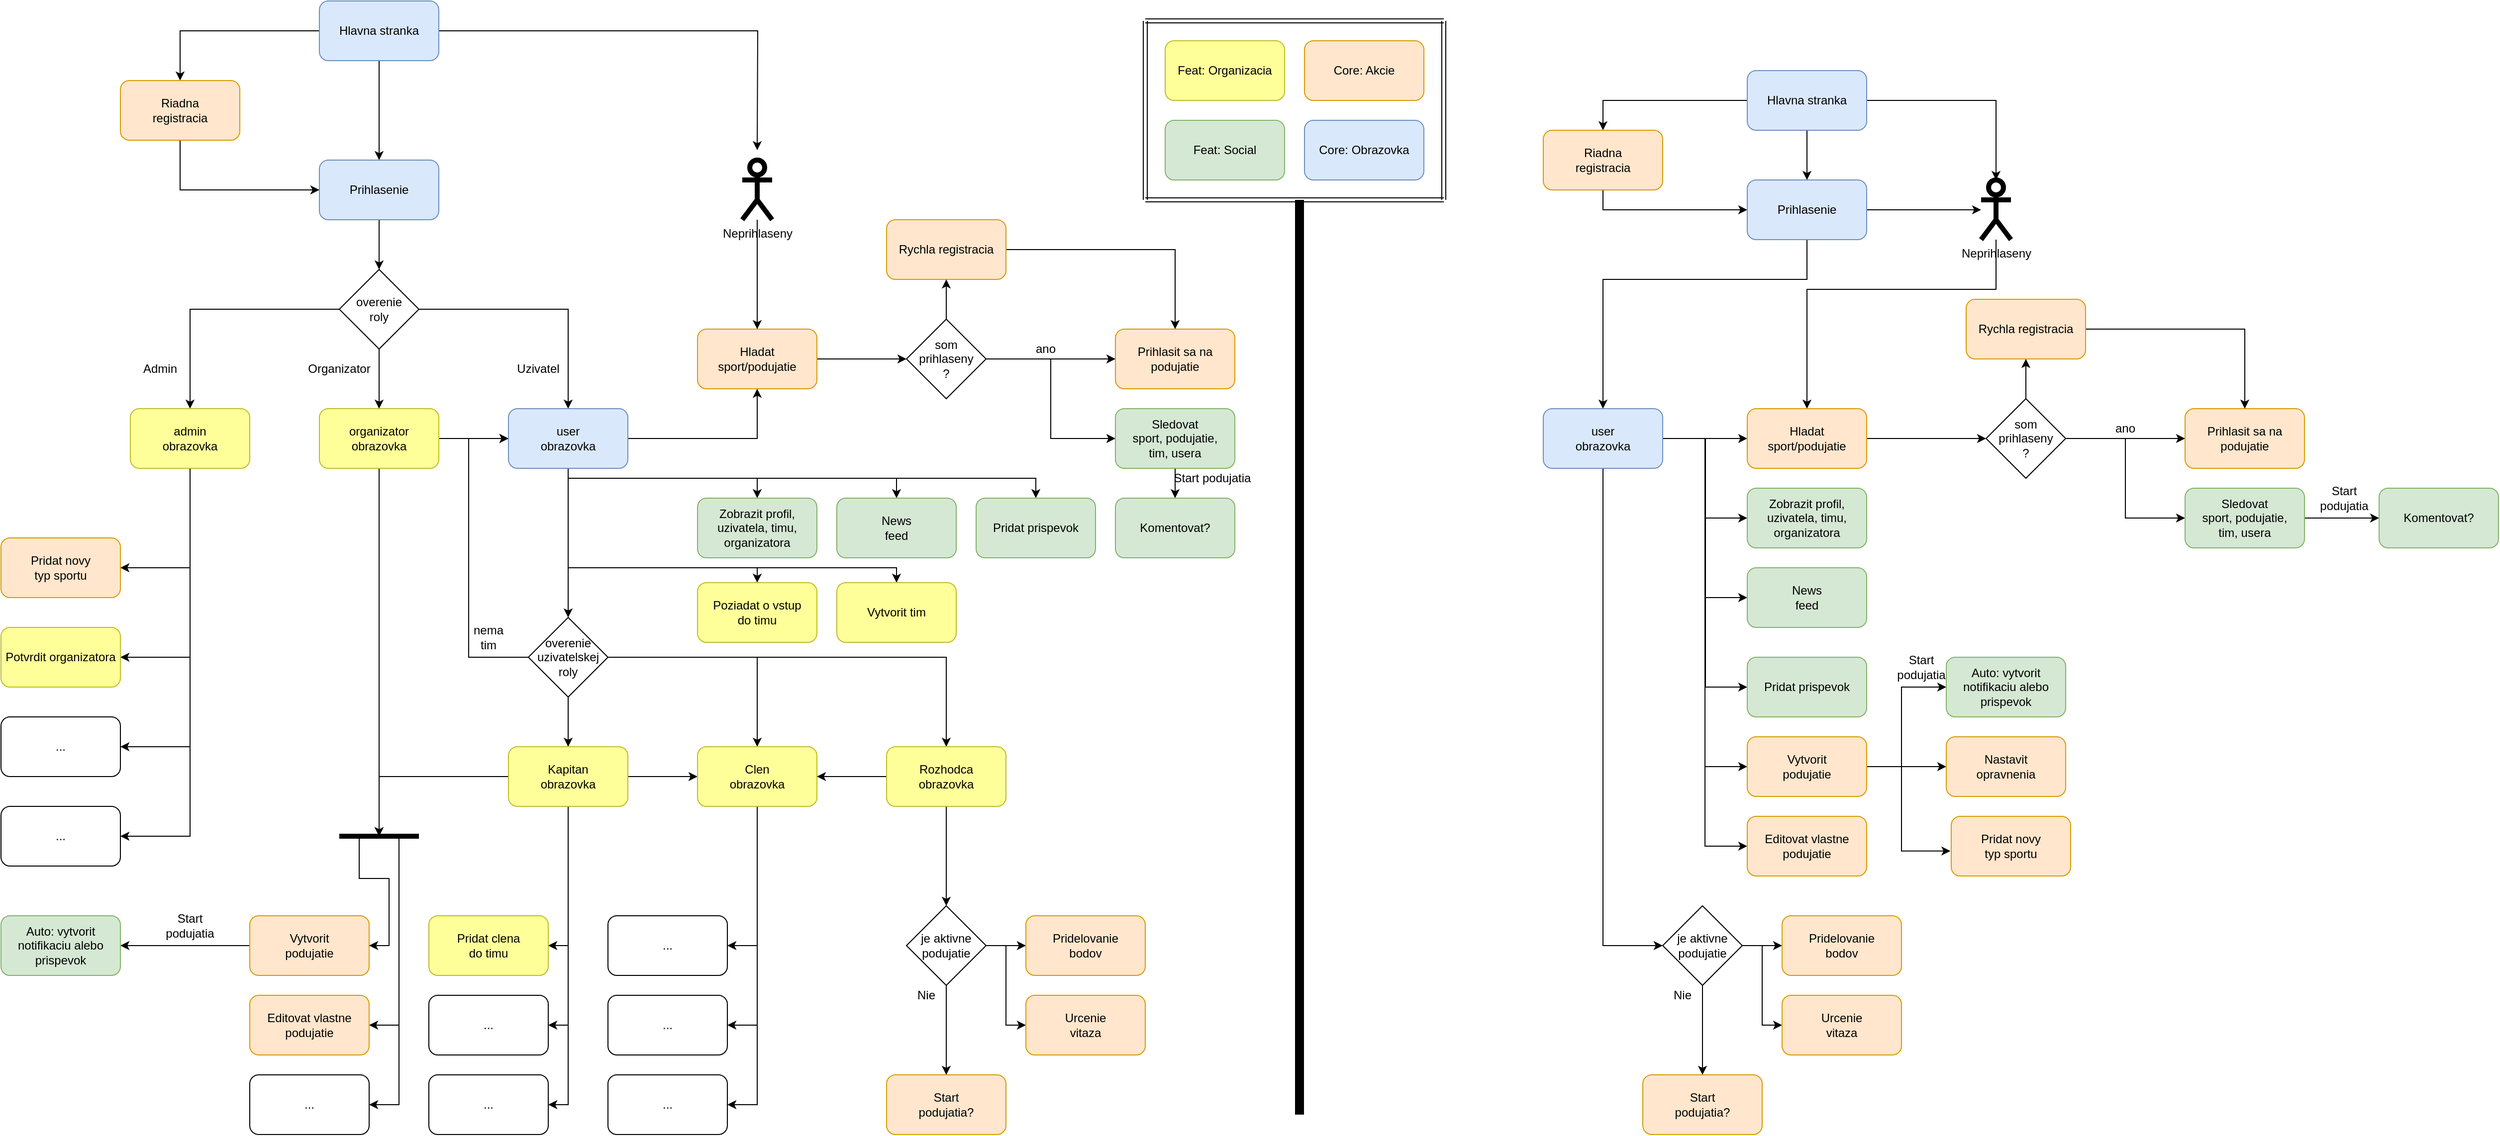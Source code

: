 <mxfile version="13.7.5" type="browser"><diagram id="mJaCIVjhh_-dcVCO-WGe" name="Page-1"><mxGraphModel dx="2816" dy="2672" grid="1" gridSize="10" guides="1" tooltips="1" connect="1" arrows="1" fold="1" page="1" pageScale="1" pageWidth="850" pageHeight="1100" math="0" shadow="0"><root><mxCell id="0"/><mxCell id="1" parent="0"/><mxCell id="EHWrEMsofOfuPB0_FE1f-18" style="edgeStyle=orthogonalEdgeStyle;rounded=0;orthogonalLoop=1;jettySize=auto;html=1;entryX=0.5;entryY=0;entryDx=0;entryDy=0;" parent="1" source="EHWrEMsofOfuPB0_FE1f-1" target="EHWrEMsofOfuPB0_FE1f-2" edge="1"><mxGeometry relative="1" as="geometry"/></mxCell><mxCell id="EHWrEMsofOfuPB0_FE1f-1" value="Prihlasenie" style="rounded=1;whiteSpace=wrap;html=1;fillColor=#dae8fc;strokeColor=#6c8ebf;" parent="1" vertex="1"><mxGeometry x="340" y="40" width="120" height="60" as="geometry"/></mxCell><mxCell id="EHWrEMsofOfuPB0_FE1f-19" style="edgeStyle=orthogonalEdgeStyle;rounded=0;orthogonalLoop=1;jettySize=auto;html=1;entryX=0.5;entryY=0;entryDx=0;entryDy=0;" parent="1" source="EHWrEMsofOfuPB0_FE1f-2" target="EHWrEMsofOfuPB0_FE1f-4" edge="1"><mxGeometry relative="1" as="geometry"/></mxCell><mxCell id="EHWrEMsofOfuPB0_FE1f-20" style="edgeStyle=orthogonalEdgeStyle;rounded=0;orthogonalLoop=1;jettySize=auto;html=1;entryX=0.5;entryY=0;entryDx=0;entryDy=0;" parent="1" source="EHWrEMsofOfuPB0_FE1f-2" target="EHWrEMsofOfuPB0_FE1f-5" edge="1"><mxGeometry relative="1" as="geometry"/></mxCell><mxCell id="EHWrEMsofOfuPB0_FE1f-34" style="edgeStyle=orthogonalEdgeStyle;rounded=0;orthogonalLoop=1;jettySize=auto;html=1;" parent="1" source="EHWrEMsofOfuPB0_FE1f-2" target="EHWrEMsofOfuPB0_FE1f-6" edge="1"><mxGeometry relative="1" as="geometry"/></mxCell><mxCell id="EHWrEMsofOfuPB0_FE1f-2" value="overenie &lt;br&gt;roly" style="rhombus;whiteSpace=wrap;html=1;" parent="1" vertex="1"><mxGeometry x="360" y="150" width="80" height="80" as="geometry"/></mxCell><mxCell id="EHWrEMsofOfuPB0_FE1f-3" style="edgeStyle=orthogonalEdgeStyle;rounded=0;orthogonalLoop=1;jettySize=auto;html=1;exitX=0.5;exitY=1;exitDx=0;exitDy=0;" parent="1" source="EHWrEMsofOfuPB0_FE1f-2" target="EHWrEMsofOfuPB0_FE1f-2" edge="1"><mxGeometry relative="1" as="geometry"/></mxCell><mxCell id="EHWrEMsofOfuPB0_FE1f-58" style="edgeStyle=orthogonalEdgeStyle;rounded=0;orthogonalLoop=1;jettySize=auto;html=1;entryX=1;entryY=0.5;entryDx=0;entryDy=0;" parent="1" source="EHWrEMsofOfuPB0_FE1f-4" target="EHWrEMsofOfuPB0_FE1f-15" edge="1"><mxGeometry relative="1" as="geometry"><Array as="points"><mxPoint x="210" y="450"/></Array></mxGeometry></mxCell><mxCell id="EHWrEMsofOfuPB0_FE1f-88" style="edgeStyle=orthogonalEdgeStyle;rounded=0;orthogonalLoop=1;jettySize=auto;html=1;entryX=1;entryY=0.5;entryDx=0;entryDy=0;" parent="1" source="EHWrEMsofOfuPB0_FE1f-4" target="EHWrEMsofOfuPB0_FE1f-85" edge="1"><mxGeometry relative="1" as="geometry"><Array as="points"><mxPoint x="210" y="540"/></Array></mxGeometry></mxCell><mxCell id="EHWrEMsofOfuPB0_FE1f-89" style="edgeStyle=orthogonalEdgeStyle;rounded=0;orthogonalLoop=1;jettySize=auto;html=1;entryX=1;entryY=0.5;entryDx=0;entryDy=0;" parent="1" source="EHWrEMsofOfuPB0_FE1f-4" target="EHWrEMsofOfuPB0_FE1f-86" edge="1"><mxGeometry relative="1" as="geometry"><Array as="points"><mxPoint x="210" y="630"/></Array></mxGeometry></mxCell><mxCell id="EHWrEMsofOfuPB0_FE1f-90" style="edgeStyle=orthogonalEdgeStyle;rounded=0;orthogonalLoop=1;jettySize=auto;html=1;entryX=1;entryY=0.5;entryDx=0;entryDy=0;" parent="1" source="EHWrEMsofOfuPB0_FE1f-4" target="EHWrEMsofOfuPB0_FE1f-87" edge="1"><mxGeometry relative="1" as="geometry"><Array as="points"><mxPoint x="210" y="720"/></Array></mxGeometry></mxCell><mxCell id="EHWrEMsofOfuPB0_FE1f-4" value="admin &lt;br&gt;obrazovka" style="rounded=1;whiteSpace=wrap;html=1;fillColor=#FFFF99;strokeColor=#BDBD26;" parent="1" vertex="1"><mxGeometry x="150" y="290" width="120" height="60" as="geometry"/></mxCell><mxCell id="EHWrEMsofOfuPB0_FE1f-57" style="edgeStyle=orthogonalEdgeStyle;rounded=0;orthogonalLoop=1;jettySize=auto;html=1;entryX=0;entryY=0.5;entryDx=0;entryDy=0;" parent="1" source="EHWrEMsofOfuPB0_FE1f-5" target="EHWrEMsofOfuPB0_FE1f-6" edge="1"><mxGeometry relative="1" as="geometry"/></mxCell><mxCell id="EHWrEMsofOfuPB0_FE1f-109" style="edgeStyle=orthogonalEdgeStyle;rounded=0;orthogonalLoop=1;jettySize=auto;html=1;" parent="1" source="EHWrEMsofOfuPB0_FE1f-5" edge="1"><mxGeometry relative="1" as="geometry"><mxPoint x="400" y="720" as="targetPoint"/></mxGeometry></mxCell><mxCell id="EHWrEMsofOfuPB0_FE1f-5" value="organizator obrazovka" style="rounded=1;whiteSpace=wrap;html=1;fillColor=#FFFF99;strokeColor=#BDBD26;" parent="1" vertex="1"><mxGeometry x="340" y="290" width="120" height="60" as="geometry"/></mxCell><mxCell id="EHWrEMsofOfuPB0_FE1f-79" style="edgeStyle=orthogonalEdgeStyle;rounded=0;orthogonalLoop=1;jettySize=auto;html=1;entryX=0.5;entryY=0;entryDx=0;entryDy=0;" parent="1" source="EHWrEMsofOfuPB0_FE1f-6" target="EHWrEMsofOfuPB0_FE1f-33" edge="1"><mxGeometry relative="1" as="geometry"><Array as="points"><mxPoint x="590" y="480"/><mxPoint x="590" y="480"/></Array></mxGeometry></mxCell><mxCell id="aeA1lx9t7fduqf4lqFyC-75" style="edgeStyle=orthogonalEdgeStyle;rounded=0;orthogonalLoop=1;jettySize=auto;html=1;entryX=0.5;entryY=0;entryDx=0;entryDy=0;" edge="1" parent="1" source="EHWrEMsofOfuPB0_FE1f-6" target="aeA1lx9t7fduqf4lqFyC-73"><mxGeometry relative="1" as="geometry"><Array as="points"><mxPoint x="590" y="450"/><mxPoint x="780" y="450"/></Array></mxGeometry></mxCell><mxCell id="aeA1lx9t7fduqf4lqFyC-76" style="edgeStyle=orthogonalEdgeStyle;rounded=0;orthogonalLoop=1;jettySize=auto;html=1;entryX=0.5;entryY=0;entryDx=0;entryDy=0;" edge="1" parent="1" source="EHWrEMsofOfuPB0_FE1f-6" target="aeA1lx9t7fduqf4lqFyC-74"><mxGeometry relative="1" as="geometry"><Array as="points"><mxPoint x="590" y="450"/><mxPoint x="920" y="450"/></Array></mxGeometry></mxCell><mxCell id="aeA1lx9t7fduqf4lqFyC-99" style="edgeStyle=orthogonalEdgeStyle;rounded=0;orthogonalLoop=1;jettySize=auto;html=1;entryX=0.5;entryY=0;entryDx=0;entryDy=0;" edge="1" parent="1" source="EHWrEMsofOfuPB0_FE1f-6" target="aeA1lx9t7fduqf4lqFyC-45"><mxGeometry relative="1" as="geometry"><Array as="points"><mxPoint x="590" y="360"/><mxPoint x="780" y="360"/></Array></mxGeometry></mxCell><mxCell id="aeA1lx9t7fduqf4lqFyC-100" style="edgeStyle=orthogonalEdgeStyle;rounded=0;orthogonalLoop=1;jettySize=auto;html=1;" edge="1" parent="1" source="EHWrEMsofOfuPB0_FE1f-6" target="aeA1lx9t7fduqf4lqFyC-52"><mxGeometry relative="1" as="geometry"><Array as="points"><mxPoint x="590" y="360"/><mxPoint x="920" y="360"/></Array></mxGeometry></mxCell><mxCell id="aeA1lx9t7fduqf4lqFyC-101" style="edgeStyle=orthogonalEdgeStyle;rounded=0;orthogonalLoop=1;jettySize=auto;html=1;entryX=0.5;entryY=0;entryDx=0;entryDy=0;" edge="1" parent="1" source="EHWrEMsofOfuPB0_FE1f-6" target="aeA1lx9t7fduqf4lqFyC-96"><mxGeometry relative="1" as="geometry"><Array as="points"><mxPoint x="590" y="360"/><mxPoint x="1060" y="360"/></Array></mxGeometry></mxCell><mxCell id="aeA1lx9t7fduqf4lqFyC-102" style="edgeStyle=orthogonalEdgeStyle;rounded=0;orthogonalLoop=1;jettySize=auto;html=1;entryX=0.5;entryY=1;entryDx=0;entryDy=0;" edge="1" parent="1" source="EHWrEMsofOfuPB0_FE1f-6" target="EHWrEMsofOfuPB0_FE1f-13"><mxGeometry relative="1" as="geometry"/></mxCell><mxCell id="EHWrEMsofOfuPB0_FE1f-6" value="user&lt;br&gt;obrazovka" style="rounded=1;whiteSpace=wrap;html=1;fillColor=#dae8fc;strokeColor=#6c8ebf;" parent="1" vertex="1"><mxGeometry x="530" y="290" width="120" height="60" as="geometry"/></mxCell><mxCell id="aeA1lx9t7fduqf4lqFyC-90" style="edgeStyle=orthogonalEdgeStyle;rounded=0;orthogonalLoop=1;jettySize=auto;html=1;entryX=1;entryY=0.5;entryDx=0;entryDy=0;" edge="1" parent="1" source="EHWrEMsofOfuPB0_FE1f-11" target="aeA1lx9t7fduqf4lqFyC-89"><mxGeometry relative="1" as="geometry"/></mxCell><mxCell id="EHWrEMsofOfuPB0_FE1f-11" value="Vytvorit&lt;br&gt;podujatie" style="rounded=1;whiteSpace=wrap;html=1;fillColor=#ffe6cc;strokeColor=#d79b00;" parent="1" vertex="1"><mxGeometry x="270" y="800" width="120" height="60" as="geometry"/></mxCell><mxCell id="EHWrEMsofOfuPB0_FE1f-12" value="&lt;span&gt;Prihlasit sa na podujatie&lt;/span&gt;" style="rounded=1;whiteSpace=wrap;html=1;fillColor=#ffe6cc;strokeColor=#d79b00;" parent="1" vertex="1"><mxGeometry x="1140" y="210" width="120" height="60" as="geometry"/></mxCell><mxCell id="EHWrEMsofOfuPB0_FE1f-96" style="edgeStyle=orthogonalEdgeStyle;rounded=0;orthogonalLoop=1;jettySize=auto;html=1;" parent="1" source="EHWrEMsofOfuPB0_FE1f-13" target="EHWrEMsofOfuPB0_FE1f-95" edge="1"><mxGeometry relative="1" as="geometry"/></mxCell><mxCell id="EHWrEMsofOfuPB0_FE1f-13" value="Hladat &lt;br&gt;sport/podujatie" style="rounded=1;whiteSpace=wrap;html=1;fillColor=#ffe6cc;strokeColor=#d79b00;" parent="1" vertex="1"><mxGeometry x="720" y="210" width="120" height="60" as="geometry"/></mxCell><mxCell id="EHWrEMsofOfuPB0_FE1f-14" value="Editovat vlastne podujatie" style="rounded=1;whiteSpace=wrap;html=1;fillColor=#ffe6cc;strokeColor=#d79b00;" parent="1" vertex="1"><mxGeometry x="270" y="880" width="120" height="60" as="geometry"/></mxCell><mxCell id="EHWrEMsofOfuPB0_FE1f-15" value="Pridat novy&lt;br&gt;typ sportu" style="rounded=1;whiteSpace=wrap;html=1;fillColor=#ffe6cc;strokeColor=#d79b00;" parent="1" vertex="1"><mxGeometry x="20" y="420" width="120" height="60" as="geometry"/></mxCell><mxCell id="EHWrEMsofOfuPB0_FE1f-25" value="Uzivatel" style="text;html=1;strokeColor=none;fillColor=none;align=center;verticalAlign=middle;whiteSpace=wrap;rounded=0;" parent="1" vertex="1"><mxGeometry x="540" y="240" width="40" height="20" as="geometry"/></mxCell><mxCell id="EHWrEMsofOfuPB0_FE1f-27" value="Organizator" style="text;html=1;strokeColor=none;fillColor=none;align=center;verticalAlign=middle;whiteSpace=wrap;rounded=0;" parent="1" vertex="1"><mxGeometry x="340" y="240" width="40" height="20" as="geometry"/></mxCell><mxCell id="EHWrEMsofOfuPB0_FE1f-29" value="Admin" style="text;html=1;strokeColor=none;fillColor=none;align=center;verticalAlign=middle;whiteSpace=wrap;rounded=0;" parent="1" vertex="1"><mxGeometry x="160" y="240" width="40" height="20" as="geometry"/></mxCell><mxCell id="EHWrEMsofOfuPB0_FE1f-39" style="edgeStyle=orthogonalEdgeStyle;rounded=0;orthogonalLoop=1;jettySize=auto;html=1;entryX=0.5;entryY=0;entryDx=0;entryDy=0;" parent="1" source="EHWrEMsofOfuPB0_FE1f-33" target="EHWrEMsofOfuPB0_FE1f-36" edge="1"><mxGeometry relative="1" as="geometry"/></mxCell><mxCell id="EHWrEMsofOfuPB0_FE1f-41" style="edgeStyle=orthogonalEdgeStyle;rounded=0;orthogonalLoop=1;jettySize=auto;html=1;entryX=0.5;entryY=0;entryDx=0;entryDy=0;" parent="1" source="EHWrEMsofOfuPB0_FE1f-33" target="EHWrEMsofOfuPB0_FE1f-37" edge="1"><mxGeometry relative="1" as="geometry"><Array as="points"><mxPoint x="590" y="540"/><mxPoint x="780" y="540"/></Array></mxGeometry></mxCell><mxCell id="EHWrEMsofOfuPB0_FE1f-68" style="edgeStyle=orthogonalEdgeStyle;rounded=0;orthogonalLoop=1;jettySize=auto;html=1;entryX=0;entryY=0.5;entryDx=0;entryDy=0;" parent="1" source="EHWrEMsofOfuPB0_FE1f-33" target="EHWrEMsofOfuPB0_FE1f-6" edge="1"><mxGeometry relative="1" as="geometry"><mxPoint x="500" y="390" as="targetPoint"/><Array as="points"><mxPoint x="490" y="540"/><mxPoint x="490" y="320"/></Array></mxGeometry></mxCell><mxCell id="EHWrEMsofOfuPB0_FE1f-106" style="edgeStyle=orthogonalEdgeStyle;rounded=0;orthogonalLoop=1;jettySize=auto;html=1;entryX=0.5;entryY=0;entryDx=0;entryDy=0;" parent="1" source="EHWrEMsofOfuPB0_FE1f-33" target="EHWrEMsofOfuPB0_FE1f-105" edge="1"><mxGeometry relative="1" as="geometry"/></mxCell><mxCell id="EHWrEMsofOfuPB0_FE1f-33" value="overenie &lt;br&gt;uzivatelskej&lt;br&gt;roly" style="rhombus;whiteSpace=wrap;html=1;" parent="1" vertex="1"><mxGeometry x="550" y="500" width="80" height="80" as="geometry"/></mxCell><mxCell id="EHWrEMsofOfuPB0_FE1f-111" style="edgeStyle=orthogonalEdgeStyle;rounded=0;orthogonalLoop=1;jettySize=auto;html=1;entryX=0.5;entryY=0.5;entryDx=0;entryDy=0;entryPerimeter=0;" parent="1" source="EHWrEMsofOfuPB0_FE1f-36" target="EHWrEMsofOfuPB0_FE1f-71" edge="1"><mxGeometry relative="1" as="geometry"><mxPoint x="400" y="710" as="targetPoint"/></mxGeometry></mxCell><mxCell id="EHWrEMsofOfuPB0_FE1f-115" style="edgeStyle=orthogonalEdgeStyle;rounded=0;orthogonalLoop=1;jettySize=auto;html=1;entryX=1;entryY=0.5;entryDx=0;entryDy=0;" parent="1" source="EHWrEMsofOfuPB0_FE1f-36" target="EHWrEMsofOfuPB0_FE1f-114" edge="1"><mxGeometry relative="1" as="geometry"/></mxCell><mxCell id="EHWrEMsofOfuPB0_FE1f-123" style="edgeStyle=orthogonalEdgeStyle;rounded=0;orthogonalLoop=1;jettySize=auto;html=1;entryX=1;entryY=0.5;entryDx=0;entryDy=0;" parent="1" source="EHWrEMsofOfuPB0_FE1f-36" target="EHWrEMsofOfuPB0_FE1f-122" edge="1"><mxGeometry relative="1" as="geometry"/></mxCell><mxCell id="aeA1lx9t7fduqf4lqFyC-72" style="edgeStyle=orthogonalEdgeStyle;rounded=0;orthogonalLoop=1;jettySize=auto;html=1;entryX=0;entryY=0.5;entryDx=0;entryDy=0;" edge="1" parent="1" source="EHWrEMsofOfuPB0_FE1f-36" target="EHWrEMsofOfuPB0_FE1f-37"><mxGeometry relative="1" as="geometry"/></mxCell><mxCell id="aeA1lx9t7fduqf4lqFyC-82" style="edgeStyle=orthogonalEdgeStyle;rounded=0;orthogonalLoop=1;jettySize=auto;html=1;entryX=1;entryY=0.5;entryDx=0;entryDy=0;" edge="1" parent="1" source="EHWrEMsofOfuPB0_FE1f-36" target="aeA1lx9t7fduqf4lqFyC-78"><mxGeometry relative="1" as="geometry"/></mxCell><mxCell id="EHWrEMsofOfuPB0_FE1f-36" value="Kapitan&lt;br&gt;obrazovka" style="rounded=1;whiteSpace=wrap;html=1;fillColor=#FFFF99;strokeColor=#BDBD26;" parent="1" vertex="1"><mxGeometry x="530" y="630" width="120" height="60" as="geometry"/></mxCell><mxCell id="aeA1lx9t7fduqf4lqFyC-69" style="edgeStyle=orthogonalEdgeStyle;rounded=0;orthogonalLoop=1;jettySize=auto;html=1;entryX=1;entryY=0.5;entryDx=0;entryDy=0;" edge="1" parent="1" source="EHWrEMsofOfuPB0_FE1f-37" target="aeA1lx9t7fduqf4lqFyC-68"><mxGeometry relative="1" as="geometry"/></mxCell><mxCell id="aeA1lx9t7fduqf4lqFyC-81" style="edgeStyle=orthogonalEdgeStyle;rounded=0;orthogonalLoop=1;jettySize=auto;html=1;entryX=1;entryY=0.5;entryDx=0;entryDy=0;" edge="1" parent="1" source="EHWrEMsofOfuPB0_FE1f-37" target="aeA1lx9t7fduqf4lqFyC-77"><mxGeometry relative="1" as="geometry"/></mxCell><mxCell id="aeA1lx9t7fduqf4lqFyC-112" style="edgeStyle=orthogonalEdgeStyle;rounded=0;orthogonalLoop=1;jettySize=auto;html=1;entryX=1;entryY=0.5;entryDx=0;entryDy=0;" edge="1" parent="1" source="EHWrEMsofOfuPB0_FE1f-37" target="aeA1lx9t7fduqf4lqFyC-110"><mxGeometry relative="1" as="geometry"/></mxCell><mxCell id="EHWrEMsofOfuPB0_FE1f-37" value="Clen&lt;br&gt;obrazovka" style="rounded=1;whiteSpace=wrap;html=1;fillColor=#FFFF99;strokeColor=#BDBD26;" parent="1" vertex="1"><mxGeometry x="720" y="630" width="120" height="60" as="geometry"/></mxCell><mxCell id="EHWrEMsofOfuPB0_FE1f-69" value="nema&lt;br&gt;tim" style="text;html=1;strokeColor=none;fillColor=none;align=center;verticalAlign=middle;whiteSpace=wrap;rounded=0;" parent="1" vertex="1"><mxGeometry x="490" y="510" width="40" height="20" as="geometry"/></mxCell><mxCell id="EHWrEMsofOfuPB0_FE1f-125" style="edgeStyle=orthogonalEdgeStyle;rounded=0;orthogonalLoop=1;jettySize=auto;html=1;exitX=0.75;exitY=0.5;exitDx=0;exitDy=0;exitPerimeter=0;entryX=1;entryY=0.5;entryDx=0;entryDy=0;" parent="1" source="EHWrEMsofOfuPB0_FE1f-71" target="EHWrEMsofOfuPB0_FE1f-14" edge="1"><mxGeometry relative="1" as="geometry"/></mxCell><mxCell id="EHWrEMsofOfuPB0_FE1f-126" style="edgeStyle=orthogonalEdgeStyle;rounded=0;orthogonalLoop=1;jettySize=auto;html=1;exitX=0.25;exitY=0.5;exitDx=0;exitDy=0;exitPerimeter=0;entryX=1;entryY=0.5;entryDx=0;entryDy=0;" parent="1" source="EHWrEMsofOfuPB0_FE1f-71" target="EHWrEMsofOfuPB0_FE1f-11" edge="1"><mxGeometry relative="1" as="geometry"/></mxCell><mxCell id="aeA1lx9t7fduqf4lqFyC-111" style="edgeStyle=orthogonalEdgeStyle;rounded=0;orthogonalLoop=1;jettySize=auto;html=1;exitX=0.75;exitY=0.5;exitDx=0;exitDy=0;exitPerimeter=0;entryX=1;entryY=0.5;entryDx=0;entryDy=0;" edge="1" parent="1" source="EHWrEMsofOfuPB0_FE1f-71" target="aeA1lx9t7fduqf4lqFyC-109"><mxGeometry relative="1" as="geometry"/></mxCell><mxCell id="EHWrEMsofOfuPB0_FE1f-71" value="" style="line;strokeWidth=5;html=1;" parent="1" vertex="1"><mxGeometry x="360" y="715" width="80" height="10" as="geometry"/></mxCell><mxCell id="aeA1lx9t7fduqf4lqFyC-140" style="edgeStyle=orthogonalEdgeStyle;rounded=0;orthogonalLoop=1;jettySize=auto;html=1;entryX=0.5;entryY=0;entryDx=0;entryDy=0;" edge="1" parent="1" source="EHWrEMsofOfuPB0_FE1f-76" target="aeA1lx9t7fduqf4lqFyC-138"><mxGeometry relative="1" as="geometry"/></mxCell><mxCell id="EHWrEMsofOfuPB0_FE1f-76" value="Sledovat&lt;br&gt;sport, podujatie,&lt;br&gt;tim, usera" style="rounded=1;whiteSpace=wrap;html=1;glass=0;fillColor=#d5e8d4;strokeColor=#82b366;" parent="1" vertex="1"><mxGeometry x="1140" y="290" width="120" height="60" as="geometry"/></mxCell><mxCell id="EHWrEMsofOfuPB0_FE1f-99" style="edgeStyle=orthogonalEdgeStyle;rounded=0;orthogonalLoop=1;jettySize=auto;html=1;entryX=0.5;entryY=0;entryDx=0;entryDy=0;" parent="1" source="EHWrEMsofOfuPB0_FE1f-81" target="EHWrEMsofOfuPB0_FE1f-12" edge="1"><mxGeometry relative="1" as="geometry"/></mxCell><mxCell id="EHWrEMsofOfuPB0_FE1f-81" value="Rychla registracia" style="rounded=1;whiteSpace=wrap;html=1;fillColor=#ffe6cc;strokeColor=#d79b00;" parent="1" vertex="1"><mxGeometry x="910" y="100" width="120" height="60" as="geometry"/></mxCell><mxCell id="EHWrEMsofOfuPB0_FE1f-85" value="Potvrdit organizatora" style="rounded=1;whiteSpace=wrap;html=1;fillColor=#FFFF99;strokeColor=#BDBD26;" parent="1" vertex="1"><mxGeometry x="20" y="510" width="120" height="60" as="geometry"/></mxCell><mxCell id="EHWrEMsofOfuPB0_FE1f-86" value="..." style="rounded=1;whiteSpace=wrap;html=1;" parent="1" vertex="1"><mxGeometry x="20" y="600" width="120" height="60" as="geometry"/></mxCell><mxCell id="EHWrEMsofOfuPB0_FE1f-87" value="..." style="rounded=1;whiteSpace=wrap;html=1;" parent="1" vertex="1"><mxGeometry x="20" y="690" width="120" height="60" as="geometry"/></mxCell><mxCell id="EHWrEMsofOfuPB0_FE1f-101" style="edgeStyle=orthogonalEdgeStyle;rounded=0;orthogonalLoop=1;jettySize=auto;html=1;entryX=0.5;entryY=0;entryDx=0;entryDy=0;" parent="1" source="EHWrEMsofOfuPB0_FE1f-94" target="EHWrEMsofOfuPB0_FE1f-13" edge="1"><mxGeometry relative="1" as="geometry"/></mxCell><mxCell id="EHWrEMsofOfuPB0_FE1f-94" value="Neprihlaseny" style="shape=umlActor;verticalLabelPosition=bottom;verticalAlign=top;html=1;outlineConnect=0;strokeWidth=5;" parent="1" vertex="1"><mxGeometry x="765" y="40" width="30" height="60" as="geometry"/></mxCell><mxCell id="EHWrEMsofOfuPB0_FE1f-97" style="edgeStyle=orthogonalEdgeStyle;rounded=0;orthogonalLoop=1;jettySize=auto;html=1;entryX=0.5;entryY=1;entryDx=0;entryDy=0;" parent="1" source="EHWrEMsofOfuPB0_FE1f-95" target="EHWrEMsofOfuPB0_FE1f-81" edge="1"><mxGeometry relative="1" as="geometry"/></mxCell><mxCell id="EHWrEMsofOfuPB0_FE1f-98" style="edgeStyle=orthogonalEdgeStyle;rounded=0;orthogonalLoop=1;jettySize=auto;html=1;entryX=0;entryY=0.5;entryDx=0;entryDy=0;" parent="1" source="EHWrEMsofOfuPB0_FE1f-95" target="EHWrEMsofOfuPB0_FE1f-12" edge="1"><mxGeometry relative="1" as="geometry"/></mxCell><mxCell id="EHWrEMsofOfuPB0_FE1f-102" style="edgeStyle=orthogonalEdgeStyle;rounded=0;orthogonalLoop=1;jettySize=auto;html=1;entryX=0;entryY=0.5;entryDx=0;entryDy=0;" parent="1" source="EHWrEMsofOfuPB0_FE1f-95" target="EHWrEMsofOfuPB0_FE1f-76" edge="1"><mxGeometry relative="1" as="geometry"/></mxCell><mxCell id="EHWrEMsofOfuPB0_FE1f-95" value="som&lt;br&gt;prihlaseny&lt;br&gt;?" style="rhombus;whiteSpace=wrap;html=1;" parent="1" vertex="1"><mxGeometry x="930" y="200" width="80" height="80" as="geometry"/></mxCell><mxCell id="EHWrEMsofOfuPB0_FE1f-100" value="ano" style="text;html=1;strokeColor=none;fillColor=none;align=center;verticalAlign=middle;whiteSpace=wrap;rounded=0;" parent="1" vertex="1"><mxGeometry x="1050" y="220" width="40" height="20" as="geometry"/></mxCell><mxCell id="EHWrEMsofOfuPB0_FE1f-117" style="edgeStyle=orthogonalEdgeStyle;rounded=0;orthogonalLoop=1;jettySize=auto;html=1;" parent="1" source="EHWrEMsofOfuPB0_FE1f-105" target="EHWrEMsofOfuPB0_FE1f-116" edge="1"><mxGeometry relative="1" as="geometry"/></mxCell><mxCell id="aeA1lx9t7fduqf4lqFyC-71" style="edgeStyle=orthogonalEdgeStyle;rounded=0;orthogonalLoop=1;jettySize=auto;html=1;entryX=1;entryY=0.5;entryDx=0;entryDy=0;" edge="1" parent="1" source="EHWrEMsofOfuPB0_FE1f-105" target="EHWrEMsofOfuPB0_FE1f-37"><mxGeometry relative="1" as="geometry"/></mxCell><mxCell id="EHWrEMsofOfuPB0_FE1f-105" value="Rozhodca&lt;br&gt;obrazovka" style="rounded=1;whiteSpace=wrap;html=1;fillColor=#FFFF99;strokeColor=#BDBD26;" parent="1" vertex="1"><mxGeometry x="910" y="630" width="120" height="60" as="geometry"/></mxCell><mxCell id="EHWrEMsofOfuPB0_FE1f-114" value="Pridat clena&lt;br&gt;do timu" style="rounded=1;whiteSpace=wrap;html=1;fillColor=#FFFF99;strokeColor=#BDBD26;" parent="1" vertex="1"><mxGeometry x="450" y="800" width="120" height="60" as="geometry"/></mxCell><mxCell id="aeA1lx9t7fduqf4lqFyC-119" style="edgeStyle=orthogonalEdgeStyle;rounded=0;orthogonalLoop=1;jettySize=auto;html=1;entryX=0;entryY=0.5;entryDx=0;entryDy=0;" edge="1" parent="1" source="EHWrEMsofOfuPB0_FE1f-116" target="aeA1lx9t7fduqf4lqFyC-117"><mxGeometry relative="1" as="geometry"/></mxCell><mxCell id="aeA1lx9t7fduqf4lqFyC-120" style="edgeStyle=orthogonalEdgeStyle;rounded=0;orthogonalLoop=1;jettySize=auto;html=1;entryX=0;entryY=0.5;entryDx=0;entryDy=0;" edge="1" parent="1" source="EHWrEMsofOfuPB0_FE1f-116" target="aeA1lx9t7fduqf4lqFyC-118"><mxGeometry relative="1" as="geometry"><Array as="points"><mxPoint x="1030" y="830"/><mxPoint x="1030" y="910"/></Array></mxGeometry></mxCell><mxCell id="aeA1lx9t7fduqf4lqFyC-122" style="edgeStyle=orthogonalEdgeStyle;rounded=0;orthogonalLoop=1;jettySize=auto;html=1;entryX=0.5;entryY=0;entryDx=0;entryDy=0;" edge="1" parent="1" source="EHWrEMsofOfuPB0_FE1f-116" target="aeA1lx9t7fduqf4lqFyC-121"><mxGeometry relative="1" as="geometry"/></mxCell><mxCell id="EHWrEMsofOfuPB0_FE1f-116" value="je aktivne&lt;br&gt;podujatie" style="rhombus;whiteSpace=wrap;html=1;" parent="1" vertex="1"><mxGeometry x="930" y="790" width="80" height="80" as="geometry"/></mxCell><mxCell id="EHWrEMsofOfuPB0_FE1f-122" value="..." style="rounded=1;whiteSpace=wrap;html=1;" parent="1" vertex="1"><mxGeometry x="450" y="880" width="120" height="60" as="geometry"/></mxCell><mxCell id="aeA1lx9t7fduqf4lqFyC-3" value="" style="line;strokeWidth=9;direction=south;html=1;" vertex="1" parent="1"><mxGeometry x="1320" y="80" width="10" height="920" as="geometry"/></mxCell><mxCell id="aeA1lx9t7fduqf4lqFyC-6" style="edgeStyle=orthogonalEdgeStyle;rounded=0;orthogonalLoop=1;jettySize=auto;html=1;" edge="1" parent="1" source="aeA1lx9t7fduqf4lqFyC-4" target="aeA1lx9t7fduqf4lqFyC-5"><mxGeometry relative="1" as="geometry"/></mxCell><mxCell id="aeA1lx9t7fduqf4lqFyC-8" style="edgeStyle=orthogonalEdgeStyle;rounded=0;orthogonalLoop=1;jettySize=auto;html=1;entryX=0.5;entryY=0;entryDx=0;entryDy=0;" edge="1" parent="1" source="aeA1lx9t7fduqf4lqFyC-4" target="EHWrEMsofOfuPB0_FE1f-1"><mxGeometry relative="1" as="geometry"/></mxCell><mxCell id="aeA1lx9t7fduqf4lqFyC-9" style="edgeStyle=orthogonalEdgeStyle;rounded=0;orthogonalLoop=1;jettySize=auto;html=1;" edge="1" parent="1" source="aeA1lx9t7fduqf4lqFyC-4"><mxGeometry relative="1" as="geometry"><mxPoint x="780" y="30" as="targetPoint"/></mxGeometry></mxCell><mxCell id="aeA1lx9t7fduqf4lqFyC-4" value="Hlavna stranka" style="rounded=1;whiteSpace=wrap;html=1;fillColor=#dae8fc;strokeColor=#6c8ebf;" vertex="1" parent="1"><mxGeometry x="340" y="-120" width="120" height="60" as="geometry"/></mxCell><mxCell id="aeA1lx9t7fduqf4lqFyC-59" style="edgeStyle=orthogonalEdgeStyle;rounded=0;orthogonalLoop=1;jettySize=auto;html=1;entryX=0;entryY=0.5;entryDx=0;entryDy=0;" edge="1" parent="1" source="aeA1lx9t7fduqf4lqFyC-5" target="EHWrEMsofOfuPB0_FE1f-1"><mxGeometry relative="1" as="geometry"><Array as="points"><mxPoint x="200" y="70"/></Array></mxGeometry></mxCell><mxCell id="aeA1lx9t7fduqf4lqFyC-5" value="Riadna&lt;br&gt;registracia" style="rounded=1;whiteSpace=wrap;html=1;fillColor=#ffe6cc;strokeColor=#d79b00;" vertex="1" parent="1"><mxGeometry x="140" y="-40" width="120" height="60" as="geometry"/></mxCell><mxCell id="aeA1lx9t7fduqf4lqFyC-21" style="edgeStyle=orthogonalEdgeStyle;rounded=0;orthogonalLoop=1;jettySize=auto;html=1;" edge="1" parent="1" source="aeA1lx9t7fduqf4lqFyC-10" target="aeA1lx9t7fduqf4lqFyC-11"><mxGeometry relative="1" as="geometry"/></mxCell><mxCell id="aeA1lx9t7fduqf4lqFyC-134" style="edgeStyle=orthogonalEdgeStyle;rounded=0;orthogonalLoop=1;jettySize=auto;html=1;entryX=0.5;entryY=0;entryDx=0;entryDy=0;exitX=0.5;exitY=1;exitDx=0;exitDy=0;" edge="1" parent="1" source="aeA1lx9t7fduqf4lqFyC-10" target="aeA1lx9t7fduqf4lqFyC-22"><mxGeometry relative="1" as="geometry"><Array as="points"><mxPoint x="1835" y="160"/><mxPoint x="1630" y="160"/></Array></mxGeometry></mxCell><mxCell id="aeA1lx9t7fduqf4lqFyC-10" value="Prihlasenie" style="rounded=1;whiteSpace=wrap;html=1;fillColor=#dae8fc;strokeColor=#6c8ebf;" vertex="1" parent="1"><mxGeometry x="1775" y="60" width="120" height="60" as="geometry"/></mxCell><mxCell id="aeA1lx9t7fduqf4lqFyC-136" style="edgeStyle=orthogonalEdgeStyle;rounded=0;orthogonalLoop=1;jettySize=auto;html=1;entryX=0.5;entryY=0;entryDx=0;entryDy=0;" edge="1" parent="1" source="aeA1lx9t7fduqf4lqFyC-11" target="aeA1lx9t7fduqf4lqFyC-23"><mxGeometry relative="1" as="geometry"><Array as="points"><mxPoint x="2025" y="170"/><mxPoint x="1835" y="170"/></Array></mxGeometry></mxCell><mxCell id="aeA1lx9t7fduqf4lqFyC-11" value="Neprihlaseny" style="shape=umlActor;verticalLabelPosition=bottom;verticalAlign=top;html=1;outlineConnect=0;strokeWidth=5;" vertex="1" parent="1"><mxGeometry x="2010" y="60" width="30" height="60" as="geometry"/></mxCell><mxCell id="aeA1lx9t7fduqf4lqFyC-13" style="edgeStyle=orthogonalEdgeStyle;rounded=0;orthogonalLoop=1;jettySize=auto;html=1;entryX=0.5;entryY=0;entryDx=0;entryDy=0;" edge="1" parent="1" source="aeA1lx9t7fduqf4lqFyC-15" target="aeA1lx9t7fduqf4lqFyC-10"><mxGeometry relative="1" as="geometry"/></mxCell><mxCell id="aeA1lx9t7fduqf4lqFyC-20" style="edgeStyle=orthogonalEdgeStyle;rounded=0;orthogonalLoop=1;jettySize=auto;html=1;entryX=0.5;entryY=0;entryDx=0;entryDy=0;entryPerimeter=0;" edge="1" parent="1" source="aeA1lx9t7fduqf4lqFyC-15" target="aeA1lx9t7fduqf4lqFyC-11"><mxGeometry relative="1" as="geometry"/></mxCell><mxCell id="aeA1lx9t7fduqf4lqFyC-135" style="edgeStyle=orthogonalEdgeStyle;rounded=0;orthogonalLoop=1;jettySize=auto;html=1;entryX=0.5;entryY=0;entryDx=0;entryDy=0;" edge="1" parent="1" source="aeA1lx9t7fduqf4lqFyC-15" target="aeA1lx9t7fduqf4lqFyC-17"><mxGeometry relative="1" as="geometry"/></mxCell><mxCell id="aeA1lx9t7fduqf4lqFyC-15" value="Hlavna stranka" style="rounded=1;whiteSpace=wrap;html=1;fillColor=#dae8fc;strokeColor=#6c8ebf;" vertex="1" parent="1"><mxGeometry x="1775" y="-50" width="120" height="60" as="geometry"/></mxCell><mxCell id="aeA1lx9t7fduqf4lqFyC-18" style="edgeStyle=orthogonalEdgeStyle;rounded=0;orthogonalLoop=1;jettySize=auto;html=1;entryX=0;entryY=0.5;entryDx=0;entryDy=0;" edge="1" parent="1" source="aeA1lx9t7fduqf4lqFyC-17" target="aeA1lx9t7fduqf4lqFyC-10"><mxGeometry relative="1" as="geometry"><Array as="points"><mxPoint x="1630" y="90"/></Array></mxGeometry></mxCell><mxCell id="aeA1lx9t7fduqf4lqFyC-17" value="Riadna&lt;br&gt;registracia" style="rounded=1;whiteSpace=wrap;html=1;fillColor=#ffe6cc;strokeColor=#d79b00;" vertex="1" parent="1"><mxGeometry x="1570" y="10" width="120" height="60" as="geometry"/></mxCell><mxCell id="aeA1lx9t7fduqf4lqFyC-25" style="edgeStyle=orthogonalEdgeStyle;rounded=0;orthogonalLoop=1;jettySize=auto;html=1;entryX=0;entryY=0.5;entryDx=0;entryDy=0;" edge="1" parent="1" source="aeA1lx9t7fduqf4lqFyC-22" target="aeA1lx9t7fduqf4lqFyC-23"><mxGeometry relative="1" as="geometry"/></mxCell><mxCell id="aeA1lx9t7fduqf4lqFyC-39" style="edgeStyle=orthogonalEdgeStyle;rounded=0;orthogonalLoop=1;jettySize=auto;html=1;entryX=0;entryY=0.5;entryDx=0;entryDy=0;" edge="1" parent="1" source="aeA1lx9t7fduqf4lqFyC-22" target="aeA1lx9t7fduqf4lqFyC-28"><mxGeometry relative="1" as="geometry"/></mxCell><mxCell id="aeA1lx9t7fduqf4lqFyC-49" style="edgeStyle=orthogonalEdgeStyle;rounded=0;orthogonalLoop=1;jettySize=auto;html=1;entryX=0;entryY=0.5;entryDx=0;entryDy=0;" edge="1" parent="1" source="aeA1lx9t7fduqf4lqFyC-22" target="aeA1lx9t7fduqf4lqFyC-47"><mxGeometry relative="1" as="geometry"/></mxCell><mxCell id="aeA1lx9t7fduqf4lqFyC-56" style="edgeStyle=orthogonalEdgeStyle;rounded=0;orthogonalLoop=1;jettySize=auto;html=1;entryX=0;entryY=0.5;entryDx=0;entryDy=0;" edge="1" parent="1" source="aeA1lx9t7fduqf4lqFyC-22" target="aeA1lx9t7fduqf4lqFyC-55"><mxGeometry relative="1" as="geometry"/></mxCell><mxCell id="aeA1lx9t7fduqf4lqFyC-62" style="edgeStyle=orthogonalEdgeStyle;rounded=0;orthogonalLoop=1;jettySize=auto;html=1;entryX=0;entryY=0.5;entryDx=0;entryDy=0;" edge="1" parent="1" source="aeA1lx9t7fduqf4lqFyC-22" target="aeA1lx9t7fduqf4lqFyC-61"><mxGeometry relative="1" as="geometry"/></mxCell><mxCell id="aeA1lx9t7fduqf4lqFyC-108" style="edgeStyle=orthogonalEdgeStyle;rounded=0;orthogonalLoop=1;jettySize=auto;html=1;entryX=0;entryY=0.5;entryDx=0;entryDy=0;" edge="1" parent="1" source="aeA1lx9t7fduqf4lqFyC-22" target="aeA1lx9t7fduqf4lqFyC-103"><mxGeometry relative="1" as="geometry"><Array as="points"><mxPoint x="1733" y="320"/><mxPoint x="1733" y="570"/></Array></mxGeometry></mxCell><mxCell id="aeA1lx9t7fduqf4lqFyC-133" style="edgeStyle=orthogonalEdgeStyle;rounded=0;orthogonalLoop=1;jettySize=auto;html=1;entryX=0;entryY=0.5;entryDx=0;entryDy=0;" edge="1" parent="1" source="aeA1lx9t7fduqf4lqFyC-22" target="aeA1lx9t7fduqf4lqFyC-127"><mxGeometry relative="1" as="geometry"/></mxCell><mxCell id="aeA1lx9t7fduqf4lqFyC-22" value="user&lt;br&gt;obrazovka" style="rounded=1;whiteSpace=wrap;html=1;fillColor=#dae8fc;strokeColor=#6c8ebf;" vertex="1" parent="1"><mxGeometry x="1570" y="290" width="120" height="60" as="geometry"/></mxCell><mxCell id="aeA1lx9t7fduqf4lqFyC-38" style="edgeStyle=orthogonalEdgeStyle;rounded=0;orthogonalLoop=1;jettySize=auto;html=1;entryX=0;entryY=0.5;entryDx=0;entryDy=0;" edge="1" parent="1" source="aeA1lx9t7fduqf4lqFyC-23" target="aeA1lx9t7fduqf4lqFyC-36"><mxGeometry relative="1" as="geometry"/></mxCell><mxCell id="aeA1lx9t7fduqf4lqFyC-23" value="Hladat &lt;br&gt;sport/podujatie" style="rounded=1;whiteSpace=wrap;html=1;fillColor=#ffe6cc;strokeColor=#d79b00;" vertex="1" parent="1"><mxGeometry x="1775" y="290" width="120" height="60" as="geometry"/></mxCell><mxCell id="aeA1lx9t7fduqf4lqFyC-105" style="edgeStyle=orthogonalEdgeStyle;rounded=0;orthogonalLoop=1;jettySize=auto;html=1;entryX=0;entryY=0.5;entryDx=0;entryDy=0;" edge="1" parent="1" source="aeA1lx9t7fduqf4lqFyC-28" target="aeA1lx9t7fduqf4lqFyC-93"><mxGeometry relative="1" as="geometry"><Array as="points"><mxPoint x="1930" y="650"/><mxPoint x="1930" y="570"/></Array></mxGeometry></mxCell><mxCell id="aeA1lx9t7fduqf4lqFyC-106" style="edgeStyle=orthogonalEdgeStyle;rounded=0;orthogonalLoop=1;jettySize=auto;html=1;entryX=0;entryY=0.5;entryDx=0;entryDy=0;" edge="1" parent="1" source="aeA1lx9t7fduqf4lqFyC-28" target="aeA1lx9t7fduqf4lqFyC-29"><mxGeometry relative="1" as="geometry"/></mxCell><mxCell id="aeA1lx9t7fduqf4lqFyC-107" style="edgeStyle=orthogonalEdgeStyle;rounded=0;orthogonalLoop=1;jettySize=auto;html=1;entryX=-0.007;entryY=0.582;entryDx=0;entryDy=0;entryPerimeter=0;" edge="1" parent="1" source="aeA1lx9t7fduqf4lqFyC-28" target="aeA1lx9t7fduqf4lqFyC-40"><mxGeometry relative="1" as="geometry"><Array as="points"><mxPoint x="1930" y="650"/><mxPoint x="1930" y="735"/></Array></mxGeometry></mxCell><mxCell id="aeA1lx9t7fduqf4lqFyC-28" value="Vytvorit &lt;br&gt;podujatie" style="rounded=1;whiteSpace=wrap;html=1;fillColor=#ffe6cc;strokeColor=#d79b00;" vertex="1" parent="1"><mxGeometry x="1775" y="620" width="120" height="60" as="geometry"/></mxCell><mxCell id="aeA1lx9t7fduqf4lqFyC-29" value="Nastavit&lt;br&gt;opravnenia" style="rounded=1;whiteSpace=wrap;html=1;fillColor=#ffe6cc;strokeColor=#d79b00;" vertex="1" parent="1"><mxGeometry x="1975" y="620" width="120" height="60" as="geometry"/></mxCell><mxCell id="aeA1lx9t7fduqf4lqFyC-31" value="&lt;span&gt;Prihlasit sa na podujatie&lt;/span&gt;" style="rounded=1;whiteSpace=wrap;html=1;fillColor=#ffe6cc;strokeColor=#d79b00;" vertex="1" parent="1"><mxGeometry x="2215" y="290" width="120" height="60" as="geometry"/></mxCell><mxCell id="aeA1lx9t7fduqf4lqFyC-32" style="edgeStyle=orthogonalEdgeStyle;rounded=0;orthogonalLoop=1;jettySize=auto;html=1;entryX=0.5;entryY=0;entryDx=0;entryDy=0;" edge="1" parent="1" source="aeA1lx9t7fduqf4lqFyC-33" target="aeA1lx9t7fduqf4lqFyC-31"><mxGeometry relative="1" as="geometry"/></mxCell><mxCell id="aeA1lx9t7fduqf4lqFyC-33" value="Rychla registracia" style="rounded=1;whiteSpace=wrap;html=1;fillColor=#ffe6cc;strokeColor=#d79b00;" vertex="1" parent="1"><mxGeometry x="1995" y="180" width="120" height="60" as="geometry"/></mxCell><mxCell id="aeA1lx9t7fduqf4lqFyC-34" style="edgeStyle=orthogonalEdgeStyle;rounded=0;orthogonalLoop=1;jettySize=auto;html=1;entryX=0.5;entryY=1;entryDx=0;entryDy=0;" edge="1" parent="1" source="aeA1lx9t7fduqf4lqFyC-36" target="aeA1lx9t7fduqf4lqFyC-33"><mxGeometry relative="1" as="geometry"/></mxCell><mxCell id="aeA1lx9t7fduqf4lqFyC-35" style="edgeStyle=orthogonalEdgeStyle;rounded=0;orthogonalLoop=1;jettySize=auto;html=1;entryX=0;entryY=0.5;entryDx=0;entryDy=0;" edge="1" parent="1" source="aeA1lx9t7fduqf4lqFyC-36" target="aeA1lx9t7fduqf4lqFyC-31"><mxGeometry relative="1" as="geometry"/></mxCell><mxCell id="aeA1lx9t7fduqf4lqFyC-44" style="edgeStyle=orthogonalEdgeStyle;rounded=0;orthogonalLoop=1;jettySize=auto;html=1;entryX=0;entryY=0.5;entryDx=0;entryDy=0;" edge="1" parent="1" source="aeA1lx9t7fduqf4lqFyC-36" target="aeA1lx9t7fduqf4lqFyC-43"><mxGeometry relative="1" as="geometry"/></mxCell><mxCell id="aeA1lx9t7fduqf4lqFyC-36" value="som&lt;br&gt;prihlaseny&lt;br&gt;?" style="rhombus;whiteSpace=wrap;html=1;" vertex="1" parent="1"><mxGeometry x="2015" y="280" width="80" height="80" as="geometry"/></mxCell><mxCell id="aeA1lx9t7fduqf4lqFyC-37" value="ano" style="text;html=1;strokeColor=none;fillColor=none;align=center;verticalAlign=middle;whiteSpace=wrap;rounded=0;" vertex="1" parent="1"><mxGeometry x="2135" y="300" width="40" height="20" as="geometry"/></mxCell><mxCell id="aeA1lx9t7fduqf4lqFyC-40" value="Pridat novy&lt;br&gt;typ sportu" style="rounded=1;whiteSpace=wrap;html=1;fillColor=#ffe6cc;strokeColor=#d79b00;" vertex="1" parent="1"><mxGeometry x="1980" y="700" width="120" height="60" as="geometry"/></mxCell><mxCell id="aeA1lx9t7fduqf4lqFyC-42" value="Feat: Social" style="rounded=1;whiteSpace=wrap;html=1;fillColor=#d5e8d4;strokeColor=#82b366;" vertex="1" parent="1"><mxGeometry x="1190" width="120" height="60" as="geometry"/></mxCell><mxCell id="aeA1lx9t7fduqf4lqFyC-144" style="edgeStyle=orthogonalEdgeStyle;rounded=0;orthogonalLoop=1;jettySize=auto;html=1;entryX=0;entryY=0.5;entryDx=0;entryDy=0;" edge="1" parent="1" source="aeA1lx9t7fduqf4lqFyC-43" target="aeA1lx9t7fduqf4lqFyC-141"><mxGeometry relative="1" as="geometry"/></mxCell><mxCell id="aeA1lx9t7fduqf4lqFyC-43" value="Sledovat&lt;br&gt;sport, podujatie,&lt;br&gt;tim, usera" style="rounded=1;whiteSpace=wrap;html=1;glass=0;fillColor=#d5e8d4;strokeColor=#82b366;" vertex="1" parent="1"><mxGeometry x="2215" y="370" width="120" height="60" as="geometry"/></mxCell><mxCell id="aeA1lx9t7fduqf4lqFyC-45" value="Zobrazit profil, uzivatela, timu, organizatora" style="rounded=1;whiteSpace=wrap;html=1;glass=0;strokeWidth=1;fillColor=#d5e8d4;strokeColor=#82b366;" vertex="1" parent="1"><mxGeometry x="720" y="380" width="120" height="60" as="geometry"/></mxCell><mxCell id="aeA1lx9t7fduqf4lqFyC-47" value="Zobrazit profil, uzivatela, timu, organizatora" style="rounded=1;whiteSpace=wrap;html=1;glass=0;strokeWidth=1;fillColor=#d5e8d4;strokeColor=#82b366;" vertex="1" parent="1"><mxGeometry x="1775" y="370" width="120" height="60" as="geometry"/></mxCell><mxCell id="aeA1lx9t7fduqf4lqFyC-52" value="News&lt;br&gt;feed" style="rounded=1;whiteSpace=wrap;html=1;glass=0;strokeWidth=1;fillColor=#d5e8d4;strokeColor=#82b366;" vertex="1" parent="1"><mxGeometry x="860" y="380" width="120" height="60" as="geometry"/></mxCell><mxCell id="aeA1lx9t7fduqf4lqFyC-54" value="Core: Obrazovka" style="rounded=1;whiteSpace=wrap;html=1;fillColor=#dae8fc;strokeColor=#6c8ebf;" vertex="1" parent="1"><mxGeometry x="1330" width="120" height="60" as="geometry"/></mxCell><mxCell id="aeA1lx9t7fduqf4lqFyC-55" value="News&lt;br&gt;feed" style="rounded=1;whiteSpace=wrap;html=1;glass=0;strokeWidth=1;fillColor=#d5e8d4;strokeColor=#82b366;" vertex="1" parent="1"><mxGeometry x="1775" y="450" width="120" height="60" as="geometry"/></mxCell><mxCell id="aeA1lx9t7fduqf4lqFyC-57" value="Core: Akcie" style="rounded=1;whiteSpace=wrap;html=1;fillColor=#ffe6cc;strokeColor=#d79b00;" vertex="1" parent="1"><mxGeometry x="1330" y="-80" width="120" height="60" as="geometry"/></mxCell><mxCell id="aeA1lx9t7fduqf4lqFyC-60" value="Feat: Organizacia" style="rounded=1;whiteSpace=wrap;html=1;fillColor=#FFFF99;strokeColor=#BDBD26;" vertex="1" parent="1"><mxGeometry x="1190" y="-80" width="120" height="60" as="geometry"/></mxCell><mxCell id="aeA1lx9t7fduqf4lqFyC-61" value="Editovat vlastne podujatie" style="rounded=1;whiteSpace=wrap;html=1;fillColor=#ffe6cc;strokeColor=#d79b00;" vertex="1" parent="1"><mxGeometry x="1775" y="700" width="120" height="60" as="geometry"/></mxCell><mxCell id="aeA1lx9t7fduqf4lqFyC-68" value="..." style="rounded=1;whiteSpace=wrap;html=1;" vertex="1" parent="1"><mxGeometry x="630" y="960" width="120" height="60" as="geometry"/></mxCell><mxCell id="aeA1lx9t7fduqf4lqFyC-73" value="Poziadat o vstup&lt;br&gt;do timu" style="rounded=1;whiteSpace=wrap;html=1;fillColor=#FFFF99;strokeColor=#BDBD26;" vertex="1" parent="1"><mxGeometry x="720" y="465" width="120" height="60" as="geometry"/></mxCell><mxCell id="aeA1lx9t7fduqf4lqFyC-74" value="Vytvorit tim" style="rounded=1;whiteSpace=wrap;html=1;fillColor=#FFFF99;strokeColor=#BDBD26;" vertex="1" parent="1"><mxGeometry x="860" y="465" width="120" height="60" as="geometry"/></mxCell><mxCell id="aeA1lx9t7fduqf4lqFyC-77" value="..." style="rounded=1;whiteSpace=wrap;html=1;" vertex="1" parent="1"><mxGeometry x="630" y="880" width="120" height="60" as="geometry"/></mxCell><mxCell id="aeA1lx9t7fduqf4lqFyC-78" value="..." style="rounded=1;whiteSpace=wrap;html=1;" vertex="1" parent="1"><mxGeometry x="450" y="960" width="120" height="60" as="geometry"/></mxCell><mxCell id="aeA1lx9t7fduqf4lqFyC-89" value="Auto: vytvorit notifikaciu alebo prispevok" style="rounded=1;whiteSpace=wrap;html=1;fillColor=#d5e8d4;strokeColor=#82b366;" vertex="1" parent="1"><mxGeometry x="20" y="800" width="120" height="60" as="geometry"/></mxCell><mxCell id="aeA1lx9t7fduqf4lqFyC-91" value="Start podujatia" style="text;html=1;strokeColor=none;fillColor=none;align=center;verticalAlign=middle;whiteSpace=wrap;rounded=0;" vertex="1" parent="1"><mxGeometry x="190" y="800" width="40" height="20" as="geometry"/></mxCell><mxCell id="aeA1lx9t7fduqf4lqFyC-93" value="Auto: vytvorit notifikaciu alebo prispevok" style="rounded=1;whiteSpace=wrap;html=1;fillColor=#d5e8d4;strokeColor=#82b366;" vertex="1" parent="1"><mxGeometry x="1975" y="540" width="120" height="60" as="geometry"/></mxCell><mxCell id="aeA1lx9t7fduqf4lqFyC-94" value="Start podujatia" style="text;html=1;strokeColor=none;fillColor=none;align=center;verticalAlign=middle;whiteSpace=wrap;rounded=0;" vertex="1" parent="1"><mxGeometry x="1930" y="540" width="40" height="20" as="geometry"/></mxCell><mxCell id="aeA1lx9t7fduqf4lqFyC-96" value="Pridat prispevok" style="rounded=1;whiteSpace=wrap;html=1;glass=0;strokeWidth=1;fillColor=#d5e8d4;strokeColor=#82b366;" vertex="1" parent="1"><mxGeometry x="1000" y="380" width="120" height="60" as="geometry"/></mxCell><mxCell id="aeA1lx9t7fduqf4lqFyC-103" value="Pridat prispevok" style="rounded=1;whiteSpace=wrap;html=1;glass=0;strokeWidth=1;fillColor=#d5e8d4;strokeColor=#82b366;" vertex="1" parent="1"><mxGeometry x="1775" y="540" width="120" height="60" as="geometry"/></mxCell><mxCell id="aeA1lx9t7fduqf4lqFyC-109" value="..." style="rounded=1;whiteSpace=wrap;html=1;" vertex="1" parent="1"><mxGeometry x="270" y="960" width="120" height="60" as="geometry"/></mxCell><mxCell id="aeA1lx9t7fduqf4lqFyC-110" value="..." style="rounded=1;whiteSpace=wrap;html=1;" vertex="1" parent="1"><mxGeometry x="630" y="800" width="120" height="60" as="geometry"/></mxCell><mxCell id="aeA1lx9t7fduqf4lqFyC-113" value="" style="shape=link;html=1;" edge="1" parent="1"><mxGeometry width="100" relative="1" as="geometry"><mxPoint x="1170" y="80" as="sourcePoint"/><mxPoint x="1470" y="80" as="targetPoint"/></mxGeometry></mxCell><mxCell id="aeA1lx9t7fduqf4lqFyC-114" value="" style="shape=link;html=1;" edge="1" parent="1"><mxGeometry width="100" relative="1" as="geometry"><mxPoint x="1170" y="-100" as="sourcePoint"/><mxPoint x="1470" y="-100" as="targetPoint"/></mxGeometry></mxCell><mxCell id="aeA1lx9t7fduqf4lqFyC-115" value="" style="shape=link;html=1;" edge="1" parent="1"><mxGeometry width="100" relative="1" as="geometry"><mxPoint x="1170" y="80" as="sourcePoint"/><mxPoint x="1170" y="-100" as="targetPoint"/></mxGeometry></mxCell><mxCell id="aeA1lx9t7fduqf4lqFyC-116" value="" style="shape=link;html=1;" edge="1" parent="1"><mxGeometry width="100" relative="1" as="geometry"><mxPoint x="1470" y="80" as="sourcePoint"/><mxPoint x="1470" y="-100" as="targetPoint"/></mxGeometry></mxCell><mxCell id="aeA1lx9t7fduqf4lqFyC-117" value="Pridelovanie&lt;br&gt;bodov" style="rounded=1;whiteSpace=wrap;html=1;strokeColor=#d79b00;fillColor=#ffe6cc;" vertex="1" parent="1"><mxGeometry x="1050" y="800" width="120" height="60" as="geometry"/></mxCell><mxCell id="aeA1lx9t7fduqf4lqFyC-118" value="Urcenie&lt;br&gt;vitaza" style="rounded=1;whiteSpace=wrap;html=1;strokeColor=#d79b00;fillColor=#ffe6cc;" vertex="1" parent="1"><mxGeometry x="1050" y="880" width="120" height="60" as="geometry"/></mxCell><mxCell id="aeA1lx9t7fduqf4lqFyC-121" value="Start&lt;br&gt;podujatia?" style="rounded=1;whiteSpace=wrap;html=1;strokeColor=#d79b00;fillColor=#ffe6cc;" vertex="1" parent="1"><mxGeometry x="910" y="960" width="120" height="60" as="geometry"/></mxCell><mxCell id="aeA1lx9t7fduqf4lqFyC-123" value="Nie" style="text;html=1;strokeColor=none;fillColor=none;align=center;verticalAlign=middle;whiteSpace=wrap;rounded=0;" vertex="1" parent="1"><mxGeometry x="930" y="870" width="40" height="20" as="geometry"/></mxCell><mxCell id="aeA1lx9t7fduqf4lqFyC-124" style="edgeStyle=orthogonalEdgeStyle;rounded=0;orthogonalLoop=1;jettySize=auto;html=1;entryX=0;entryY=0.5;entryDx=0;entryDy=0;" edge="1" parent="1" source="aeA1lx9t7fduqf4lqFyC-127" target="aeA1lx9t7fduqf4lqFyC-128"><mxGeometry relative="1" as="geometry"/></mxCell><mxCell id="aeA1lx9t7fduqf4lqFyC-125" style="edgeStyle=orthogonalEdgeStyle;rounded=0;orthogonalLoop=1;jettySize=auto;html=1;entryX=0;entryY=0.5;entryDx=0;entryDy=0;" edge="1" parent="1" source="aeA1lx9t7fduqf4lqFyC-127" target="aeA1lx9t7fduqf4lqFyC-129"><mxGeometry relative="1" as="geometry"/></mxCell><mxCell id="aeA1lx9t7fduqf4lqFyC-126" style="edgeStyle=orthogonalEdgeStyle;rounded=0;orthogonalLoop=1;jettySize=auto;html=1;entryX=0.5;entryY=0;entryDx=0;entryDy=0;" edge="1" parent="1" source="aeA1lx9t7fduqf4lqFyC-127" target="aeA1lx9t7fduqf4lqFyC-130"><mxGeometry relative="1" as="geometry"/></mxCell><mxCell id="aeA1lx9t7fduqf4lqFyC-127" value="je aktivne&lt;br&gt;podujatie" style="rhombus;whiteSpace=wrap;html=1;" vertex="1" parent="1"><mxGeometry x="1690" y="790" width="80" height="80" as="geometry"/></mxCell><mxCell id="aeA1lx9t7fduqf4lqFyC-128" value="Pridelovanie&lt;br&gt;bodov" style="rounded=1;whiteSpace=wrap;html=1;strokeColor=#d79b00;fillColor=#ffe6cc;" vertex="1" parent="1"><mxGeometry x="1810" y="800" width="120" height="60" as="geometry"/></mxCell><mxCell id="aeA1lx9t7fduqf4lqFyC-129" value="Urcenie&lt;br&gt;vitaza" style="rounded=1;whiteSpace=wrap;html=1;strokeColor=#d79b00;fillColor=#ffe6cc;" vertex="1" parent="1"><mxGeometry x="1810" y="880" width="120" height="60" as="geometry"/></mxCell><mxCell id="aeA1lx9t7fduqf4lqFyC-130" value="Start&lt;br&gt;podujatia?" style="rounded=1;whiteSpace=wrap;html=1;strokeColor=#d79b00;fillColor=#ffe6cc;" vertex="1" parent="1"><mxGeometry x="1670" y="960" width="120" height="60" as="geometry"/></mxCell><mxCell id="aeA1lx9t7fduqf4lqFyC-131" value="Nie" style="text;html=1;strokeColor=none;fillColor=none;align=center;verticalAlign=middle;whiteSpace=wrap;rounded=0;" vertex="1" parent="1"><mxGeometry x="1690" y="870" width="40" height="20" as="geometry"/></mxCell><mxCell id="aeA1lx9t7fduqf4lqFyC-138" value="Komentovat?" style="rounded=1;whiteSpace=wrap;html=1;fillColor=#d5e8d4;strokeColor=#82b366;" vertex="1" parent="1"><mxGeometry x="1140" y="380" width="120" height="60" as="geometry"/></mxCell><mxCell id="aeA1lx9t7fduqf4lqFyC-139" value="Start podujatia" style="text;html=1;strokeColor=none;fillColor=none;align=center;verticalAlign=middle;whiteSpace=wrap;rounded=0;" vertex="1" parent="1"><mxGeometry x="1170" y="350" width="135" height="20" as="geometry"/></mxCell><mxCell id="aeA1lx9t7fduqf4lqFyC-141" value="Komentovat?" style="rounded=1;whiteSpace=wrap;html=1;fillColor=#d5e8d4;strokeColor=#82b366;" vertex="1" parent="1"><mxGeometry x="2410" y="370" width="120" height="60" as="geometry"/></mxCell><mxCell id="aeA1lx9t7fduqf4lqFyC-142" value="Start podujatia" style="text;html=1;strokeColor=none;fillColor=none;align=center;verticalAlign=middle;whiteSpace=wrap;rounded=0;" vertex="1" parent="1"><mxGeometry x="2350" y="370" width="50" height="20" as="geometry"/></mxCell></root></mxGraphModel></diagram></mxfile>